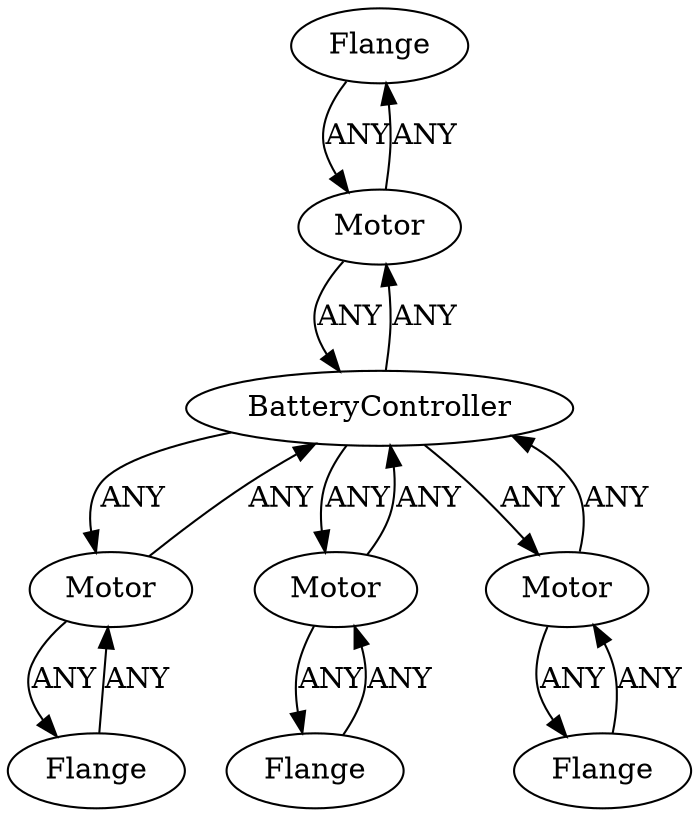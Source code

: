 /* Created by igraph 0.10.2 */
digraph {
  0 [
    instance=Flange_instance_1
    label=Flange
  ];
  1 [
    instance=Flange_instance_2
    label=Flange
  ];
  2 [
    instance=Flange_instance_3
    label=Flange
  ];
  3 [
    instance=BatteryController_instance_1
    label=BatteryController
  ];
  4 [
    instance=Motor_instance_1
    label=Motor
  ];
  5 [
    instance=Motor_instance_2
    label=Motor
  ];
  6 [
    instance=Motor_instance_3
    label=Motor
  ];
  7 [
    instance=Flange_instance_4
    label=Flange
  ];
  8 [
    instance=Motor_instance_4
    label=Motor
  ];

  0 -> 4 [
    label=ANY
  ];
  1 -> 5 [
    label=ANY
  ];
  2 -> 8 [
    label=ANY
  ];
  3 -> 4 [
    label=ANY
  ];
  3 -> 5 [
    label=ANY
  ];
  3 -> 6 [
    label=ANY
  ];
  3 -> 8 [
    label=ANY
  ];
  4 -> 0 [
    label=ANY
  ];
  4 -> 3 [
    label=ANY
  ];
  5 -> 1 [
    label=ANY
  ];
  5 -> 3 [
    label=ANY
  ];
  6 -> 3 [
    label=ANY
  ];
  6 -> 7 [
    label=ANY
  ];
  7 -> 6 [
    label=ANY
  ];
  8 -> 2 [
    label=ANY
  ];
  8 -> 3 [
    label=ANY
  ];
}
